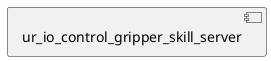 @startuml

/'SUBSYSTEMS'/

  component ur_io_control_gripper_skill_server {

/' PORTS DEFINED AS AVAILABLE IN THE ROSSYSTEM FILE '/

/' PORTS FROM THE ORIGINAL NODE '/
  }


@enduml